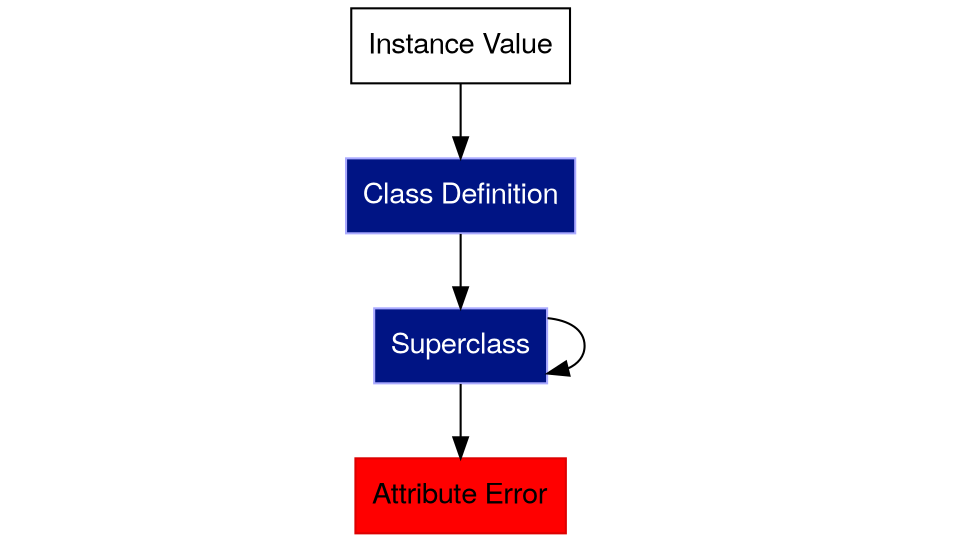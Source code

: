 digraph {
    ratio=0.56

    node [
        shape=box
        fontname="Helvetica Neue"
    ]

    edge [
        fontname="Helvetica Neue"
        fontsize=10
    ]

    cd, super [
        style=filled
        fillcolor="#001484"
        color = "#aaaaff"
        fontcolor=white
    ]

    error [
        label="Attribute Error"
        style=filled
        fillcolor=red
        color="#dd000"
    ]
    iv [label="Instance Value"]
    cd [label="Class Definition"]
    super [label="Superclass"]

    iv -> cd
    cd -> super
    super -> super
    super -> error
}